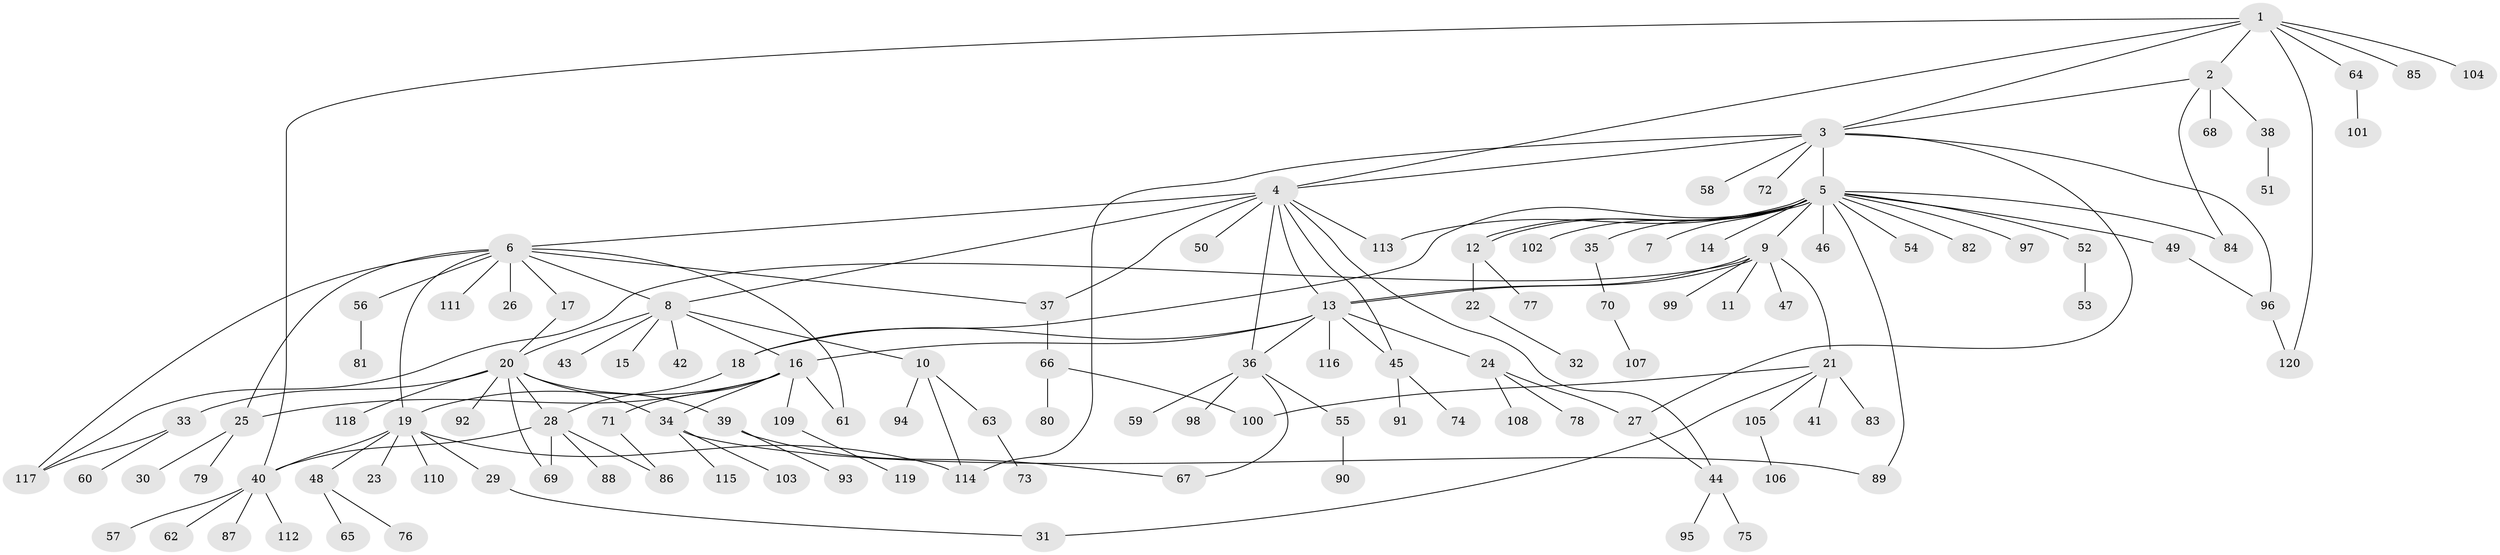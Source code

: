 // Generated by graph-tools (version 1.1) at 2025/26/03/09/25 03:26:02]
// undirected, 120 vertices, 154 edges
graph export_dot {
graph [start="1"]
  node [color=gray90,style=filled];
  1;
  2;
  3;
  4;
  5;
  6;
  7;
  8;
  9;
  10;
  11;
  12;
  13;
  14;
  15;
  16;
  17;
  18;
  19;
  20;
  21;
  22;
  23;
  24;
  25;
  26;
  27;
  28;
  29;
  30;
  31;
  32;
  33;
  34;
  35;
  36;
  37;
  38;
  39;
  40;
  41;
  42;
  43;
  44;
  45;
  46;
  47;
  48;
  49;
  50;
  51;
  52;
  53;
  54;
  55;
  56;
  57;
  58;
  59;
  60;
  61;
  62;
  63;
  64;
  65;
  66;
  67;
  68;
  69;
  70;
  71;
  72;
  73;
  74;
  75;
  76;
  77;
  78;
  79;
  80;
  81;
  82;
  83;
  84;
  85;
  86;
  87;
  88;
  89;
  90;
  91;
  92;
  93;
  94;
  95;
  96;
  97;
  98;
  99;
  100;
  101;
  102;
  103;
  104;
  105;
  106;
  107;
  108;
  109;
  110;
  111;
  112;
  113;
  114;
  115;
  116;
  117;
  118;
  119;
  120;
  1 -- 2;
  1 -- 3;
  1 -- 4;
  1 -- 40;
  1 -- 64;
  1 -- 85;
  1 -- 104;
  1 -- 120;
  2 -- 3;
  2 -- 38;
  2 -- 68;
  2 -- 84;
  3 -- 4;
  3 -- 5;
  3 -- 27;
  3 -- 58;
  3 -- 72;
  3 -- 96;
  3 -- 114;
  4 -- 6;
  4 -- 8;
  4 -- 13;
  4 -- 36;
  4 -- 37;
  4 -- 44;
  4 -- 45;
  4 -- 50;
  4 -- 113;
  5 -- 7;
  5 -- 9;
  5 -- 12;
  5 -- 12;
  5 -- 14;
  5 -- 18;
  5 -- 35;
  5 -- 46;
  5 -- 49;
  5 -- 52;
  5 -- 54;
  5 -- 82;
  5 -- 84;
  5 -- 89;
  5 -- 97;
  5 -- 102;
  5 -- 113;
  6 -- 8;
  6 -- 17;
  6 -- 19;
  6 -- 25;
  6 -- 26;
  6 -- 37;
  6 -- 56;
  6 -- 61;
  6 -- 111;
  6 -- 117;
  8 -- 10;
  8 -- 15;
  8 -- 16;
  8 -- 20;
  8 -- 42;
  8 -- 43;
  9 -- 11;
  9 -- 13;
  9 -- 13;
  9 -- 21;
  9 -- 47;
  9 -- 99;
  9 -- 117;
  10 -- 63;
  10 -- 94;
  10 -- 114;
  12 -- 22;
  12 -- 77;
  13 -- 16;
  13 -- 18;
  13 -- 24;
  13 -- 36;
  13 -- 45;
  13 -- 116;
  16 -- 19;
  16 -- 25;
  16 -- 34;
  16 -- 61;
  16 -- 71;
  16 -- 109;
  17 -- 20;
  18 -- 28;
  19 -- 23;
  19 -- 29;
  19 -- 40;
  19 -- 48;
  19 -- 110;
  19 -- 114;
  20 -- 28;
  20 -- 33;
  20 -- 34;
  20 -- 39;
  20 -- 69;
  20 -- 92;
  20 -- 118;
  21 -- 31;
  21 -- 41;
  21 -- 83;
  21 -- 100;
  21 -- 105;
  22 -- 32;
  24 -- 27;
  24 -- 78;
  24 -- 108;
  25 -- 30;
  25 -- 79;
  27 -- 44;
  28 -- 40;
  28 -- 69;
  28 -- 86;
  28 -- 88;
  29 -- 31;
  33 -- 60;
  33 -- 117;
  34 -- 89;
  34 -- 103;
  34 -- 115;
  35 -- 70;
  36 -- 55;
  36 -- 59;
  36 -- 67;
  36 -- 98;
  37 -- 66;
  38 -- 51;
  39 -- 67;
  39 -- 93;
  40 -- 57;
  40 -- 62;
  40 -- 87;
  40 -- 112;
  44 -- 75;
  44 -- 95;
  45 -- 74;
  45 -- 91;
  48 -- 65;
  48 -- 76;
  49 -- 96;
  52 -- 53;
  55 -- 90;
  56 -- 81;
  63 -- 73;
  64 -- 101;
  66 -- 80;
  66 -- 100;
  70 -- 107;
  71 -- 86;
  96 -- 120;
  105 -- 106;
  109 -- 119;
}
